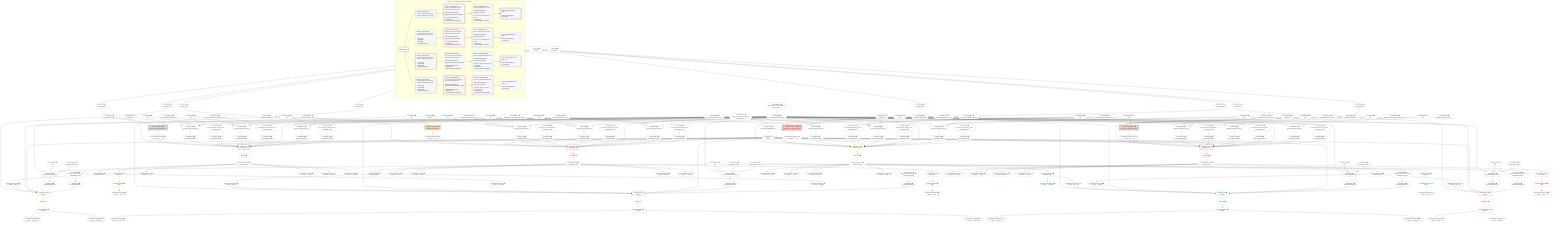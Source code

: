 %%{init: {'themeVariables': { 'fontSize': '12px'}}}%%
graph TD
    classDef path fill:#eee,stroke:#000,color:#000
    classDef plan fill:#fff,stroke-width:1px,color:#000
    classDef itemplan fill:#fff,stroke-width:2px,color:#000
    classDef unbatchedplan fill:#dff,stroke-width:1px,color:#000
    classDef sideeffectplan fill:#fcc,stroke-width:2px,color:#000
    classDef bucket fill:#f6f6f6,color:#000,stroke-width:2px,text-align:left


    %% plan dependencies
    Object196{{"Object[196∈0] ➊<br />ᐸ{reverse,orders,alias,codec}ᐳ"}}:::plan
    Lambda188{{"Lambda[188∈0] ➊<br />ᐸcalculateShouldReverseOrderᐳ"}}:::plan
    Constant193{{"Constant[193∈0] ➊<br />ᐸ[]ᐳ"}}:::plan
    Constant194{{"Constant[194∈0] ➊<br />ᐸsql.identifier(”people”)ᐳ"}}:::plan
    Constant195{{"Constant[195∈0] ➊<br />ᐸRecordCodec(people)ᐳ"}}:::plan
    Lambda188 & Constant193 & Constant194 & Constant195 --> Object196
    Object211{{"Object[211∈0] ➊<br />ᐸ{reverse,orders,alias,codec}ᐳ"}}:::plan
    Constant208{{"Constant[208∈0] ➊<br />ᐸ[]ᐳ"}}:::plan
    Constant209{{"Constant[209∈0] ➊<br />ᐸsql.identifier(”relational_items”)ᐳ"}}:::plan
    Constant210{{"Constant[210∈0] ➊<br />ᐸRecordCodec(relational_items)ᐳ"}}:::plan
    Lambda188 & Constant208 & Constant209 & Constant210 --> Object211
    Object228{{"Object[228∈0] ➊<br />ᐸ{reverse,orders,alias,codec}ᐳ"}}:::plan
    Constant225{{"Constant[225∈0] ➊<br />ᐸ[]ᐳ"}}:::plan
    Constant226{{"Constant[226∈0] ➊<br />ᐸsql.identifier(”relational_posts_title_lower”)ᐳ"}}:::plan
    Constant227{{"Constant[227∈0] ➊<br />ᐸCodec(text)ᐳ"}}:::plan
    Lambda188 & Constant225 & Constant226 & Constant227 --> Object228
    Object245{{"Object[245∈0] ➊<br />ᐸ{reverse,orders,alias,codec}ᐳ"}}:::plan
    Constant242{{"Constant[242∈0] ➊<br />ᐸ[]ᐳ"}}:::plan
    Constant243{{"Constant[243∈0] ➊<br />ᐸsql.identifier(”relational_posts”)ᐳ"}}:::plan
    Constant244{{"Constant[244∈0] ➊<br />ᐸRecordCodec(relational_posts)ᐳ"}}:::plan
    Lambda188 & Constant242 & Constant243 & Constant244 --> Object245
    Object260{{"Object[260∈0] ➊<br />ᐸ{reverse,orders,alias,codec}ᐳ"}}:::plan
    Constant257{{"Constant[257∈0] ➊<br />ᐸ[]ᐳ"}}:::plan
    Constant258{{"Constant[258∈0] ➊<br />ᐸsql.identifier(”people”)ᐳ"}}:::plan
    Lambda188 & Constant257 & Constant258 & Constant195 --> Object260
    Object275{{"Object[275∈0] ➊<br />ᐸ{reverse,orders,alias,codec}ᐳ"}}:::plan
    Constant272{{"Constant[272∈0] ➊<br />ᐸ[]ᐳ"}}:::plan
    Constant273{{"Constant[273∈0] ➊<br />ᐸsql.identifier(”relational_items”)ᐳ"}}:::plan
    Lambda188 & Constant272 & Constant273 & Constant210 --> Object275
    Object292{{"Object[292∈0] ➊<br />ᐸ{reverse,orders,alias,codec}ᐳ"}}:::plan
    Constant289{{"Constant[289∈0] ➊<br />ᐸ[]ᐳ"}}:::plan
    Constant290{{"Constant[290∈0] ➊<br />ᐸsql.identifier(”relational_posts_title_lower”)ᐳ"}}:::plan
    Lambda188 & Constant289 & Constant290 & Constant227 --> Object292
    Object309{{"Object[309∈0] ➊<br />ᐸ{reverse,orders,alias,codec}ᐳ"}}:::plan
    Constant306{{"Constant[306∈0] ➊<br />ᐸ[]ᐳ"}}:::plan
    Constant307{{"Constant[307∈0] ➊<br />ᐸsql.identifier(”relational_posts”)ᐳ"}}:::plan
    Lambda188 & Constant306 & Constant307 & Constant244 --> Object309
    Object324{{"Object[324∈0] ➊<br />ᐸ{reverse,orders,alias,codec}ᐳ"}}:::plan
    Constant321{{"Constant[321∈0] ➊<br />ᐸ[]ᐳ"}}:::plan
    Constant322{{"Constant[322∈0] ➊<br />ᐸsql.identifier(”people”)ᐳ"}}:::plan
    Lambda188 & Constant321 & Constant322 & Constant195 --> Object324
    Object339{{"Object[339∈0] ➊<br />ᐸ{reverse,orders,alias,codec}ᐳ"}}:::plan
    Constant336{{"Constant[336∈0] ➊<br />ᐸ[]ᐳ"}}:::plan
    Constant337{{"Constant[337∈0] ➊<br />ᐸsql.identifier(”relational_items”)ᐳ"}}:::plan
    Lambda188 & Constant336 & Constant337 & Constant210 --> Object339
    Object356{{"Object[356∈0] ➊<br />ᐸ{reverse,orders,alias,codec}ᐳ"}}:::plan
    Constant353{{"Constant[353∈0] ➊<br />ᐸ[]ᐳ"}}:::plan
    Constant354{{"Constant[354∈0] ➊<br />ᐸsql.identifier(”relational_posts_title_lower”)ᐳ"}}:::plan
    Lambda188 & Constant353 & Constant354 & Constant227 --> Object356
    Object373{{"Object[373∈0] ➊<br />ᐸ{reverse,orders,alias,codec}ᐳ"}}:::plan
    Constant370{{"Constant[370∈0] ➊<br />ᐸ[]ᐳ"}}:::plan
    Constant371{{"Constant[371∈0] ➊<br />ᐸsql.identifier(”relational_posts”)ᐳ"}}:::plan
    Lambda188 & Constant370 & Constant371 & Constant244 --> Object373
    Object388{{"Object[388∈0] ➊<br />ᐸ{reverse,orders,alias,codec}ᐳ"}}:::plan
    Constant385{{"Constant[385∈0] ➊<br />ᐸ[]ᐳ"}}:::plan
    Constant386{{"Constant[386∈0] ➊<br />ᐸsql.identifier(”people”)ᐳ"}}:::plan
    Lambda188 & Constant385 & Constant386 & Constant195 --> Object388
    Object403{{"Object[403∈0] ➊<br />ᐸ{reverse,orders,alias,codec}ᐳ"}}:::plan
    Constant400{{"Constant[400∈0] ➊<br />ᐸ[]ᐳ"}}:::plan
    Constant401{{"Constant[401∈0] ➊<br />ᐸsql.identifier(”relational_items”)ᐳ"}}:::plan
    Lambda188 & Constant400 & Constant401 & Constant210 --> Object403
    Object420{{"Object[420∈0] ➊<br />ᐸ{reverse,orders,alias,codec}ᐳ"}}:::plan
    Constant417{{"Constant[417∈0] ➊<br />ᐸ[]ᐳ"}}:::plan
    Constant418{{"Constant[418∈0] ➊<br />ᐸsql.identifier(”relational_posts_title_lower”)ᐳ"}}:::plan
    Lambda188 & Constant417 & Constant418 & Constant227 --> Object420
    Object437{{"Object[437∈0] ➊<br />ᐸ{reverse,orders,alias,codec}ᐳ"}}:::plan
    Constant434{{"Constant[434∈0] ➊<br />ᐸ[]ᐳ"}}:::plan
    Constant435{{"Constant[435∈0] ➊<br />ᐸsql.identifier(”relational_posts”)ᐳ"}}:::plan
    Lambda188 & Constant434 & Constant435 & Constant244 --> Object437
    Object14{{"Object[14∈0] ➊<br />ᐸ{pgSettings,withPgClient}ᐳ"}}:::plan
    Access12{{"Access[12∈0] ➊<br />ᐸ2.pgSettingsᐳ"}}:::plan
    Access13{{"Access[13∈0] ➊<br />ᐸ2.withPgClientᐳ"}}:::plan
    Access12 & Access13 --> Object14
    __Value2["__Value[2∈0] ➊<br />ᐸcontextᐳ"]:::plan
    __Value2 --> Access12
    __Value2 --> Access13
    Constant448{{"Constant[448∈0] ➊<br />ᐸ§{ first: null, last: null, cursorLower: null, cursorUpper: ᐳ"}}:::plan
    Constant448 --> Lambda188
    Lambda191{{"Lambda[191∈0] ➊<br />ᐸcalculateLimitAndOffsetSQLᐳ"}}:::plan
    Constant449{{"Constant[449∈0] ➊<br />ᐸ§{ first: null, last: null, cursorLower: null, cursorUpper: ᐳ"}}:::plan
    Constant449 --> Lambda191
    Access192{{"Access[192∈0] ➊<br />ᐸ191.0ᐳ"}}:::plan
    Lambda191 --> Access192
    Lambda197{{"Lambda[197∈0] ➊<br />ᐸcalculateOrderBySQLᐳ"}}:::plan
    Object196 --> Lambda197
    Lambda202{{"Lambda[202∈0] ➊<br />ᐸcalculateOrderBySQLᐳ"}}:::plan
    Constant450{{"Constant[450∈0] ➊<br />ᐸ§{ reverse: false, orders: [], alias: sql.identifier(”peopleᐳ"}}:::plan
    Constant450 --> Lambda202
    Lambda212{{"Lambda[212∈0] ➊<br />ᐸcalculateOrderBySQLᐳ"}}:::plan
    Object211 --> Lambda212
    Lambda217{{"Lambda[217∈0] ➊<br />ᐸcalculateOrderBySQLᐳ"}}:::plan
    Constant451{{"Constant[451∈0] ➊<br />ᐸ§{ reverse: false, orders: [], alias: sql.identifier(”relatiᐳ"}}:::plan
    Constant451 --> Lambda217
    Lambda229{{"Lambda[229∈0] ➊<br />ᐸcalculateOrderBySQLᐳ"}}:::plan
    Object228 --> Lambda229
    Lambda234{{"Lambda[234∈0] ➊<br />ᐸcalculateOrderBySQLᐳ"}}:::plan
    Constant452{{"Constant[452∈0] ➊<br />ᐸ§{ reverse: false, orders: [], alias: sql.identifier(”relatiᐳ"}}:::plan
    Constant452 --> Lambda234
    Lambda246{{"Lambda[246∈0] ➊<br />ᐸcalculateOrderBySQLᐳ"}}:::plan
    Object245 --> Lambda246
    Lambda251{{"Lambda[251∈0] ➊<br />ᐸcalculateOrderBySQLᐳ"}}:::plan
    Constant453{{"Constant[453∈0] ➊<br />ᐸ§{ reverse: false, orders: [], alias: sql.identifier(”relatiᐳ"}}:::plan
    Constant453 --> Lambda251
    Lambda261{{"Lambda[261∈0] ➊<br />ᐸcalculateOrderBySQLᐳ"}}:::plan
    Object260 --> Lambda261
    Lambda266{{"Lambda[266∈0] ➊<br />ᐸcalculateOrderBySQLᐳ"}}:::plan
    Constant454{{"Constant[454∈0] ➊<br />ᐸ§{ reverse: false, orders: [], alias: sql.identifier(”peopleᐳ"}}:::plan
    Constant454 --> Lambda266
    Lambda276{{"Lambda[276∈0] ➊<br />ᐸcalculateOrderBySQLᐳ"}}:::plan
    Object275 --> Lambda276
    Lambda281{{"Lambda[281∈0] ➊<br />ᐸcalculateOrderBySQLᐳ"}}:::plan
    Constant455{{"Constant[455∈0] ➊<br />ᐸ§{ reverse: false, orders: [], alias: sql.identifier(”relatiᐳ"}}:::plan
    Constant455 --> Lambda281
    Lambda293{{"Lambda[293∈0] ➊<br />ᐸcalculateOrderBySQLᐳ"}}:::plan
    Object292 --> Lambda293
    Lambda298{{"Lambda[298∈0] ➊<br />ᐸcalculateOrderBySQLᐳ"}}:::plan
    Constant456{{"Constant[456∈0] ➊<br />ᐸ§{ reverse: false, orders: [], alias: sql.identifier(”relatiᐳ"}}:::plan
    Constant456 --> Lambda298
    Lambda310{{"Lambda[310∈0] ➊<br />ᐸcalculateOrderBySQLᐳ"}}:::plan
    Object309 --> Lambda310
    Lambda315{{"Lambda[315∈0] ➊<br />ᐸcalculateOrderBySQLᐳ"}}:::plan
    Constant457{{"Constant[457∈0] ➊<br />ᐸ§{ reverse: false, orders: [], alias: sql.identifier(”relatiᐳ"}}:::plan
    Constant457 --> Lambda315
    Lambda325{{"Lambda[325∈0] ➊<br />ᐸcalculateOrderBySQLᐳ"}}:::plan
    Object324 --> Lambda325
    Lambda330{{"Lambda[330∈0] ➊<br />ᐸcalculateOrderBySQLᐳ"}}:::plan
    Constant458{{"Constant[458∈0] ➊<br />ᐸ§{ reverse: false, orders: [], alias: sql.identifier(”peopleᐳ"}}:::plan
    Constant458 --> Lambda330
    Lambda340{{"Lambda[340∈0] ➊<br />ᐸcalculateOrderBySQLᐳ"}}:::plan
    Object339 --> Lambda340
    Lambda345{{"Lambda[345∈0] ➊<br />ᐸcalculateOrderBySQLᐳ"}}:::plan
    Constant459{{"Constant[459∈0] ➊<br />ᐸ§{ reverse: false, orders: [], alias: sql.identifier(”relatiᐳ"}}:::plan
    Constant459 --> Lambda345
    Lambda357{{"Lambda[357∈0] ➊<br />ᐸcalculateOrderBySQLᐳ"}}:::plan
    Object356 --> Lambda357
    Lambda362{{"Lambda[362∈0] ➊<br />ᐸcalculateOrderBySQLᐳ"}}:::plan
    Constant460{{"Constant[460∈0] ➊<br />ᐸ§{ reverse: false, orders: [], alias: sql.identifier(”relatiᐳ"}}:::plan
    Constant460 --> Lambda362
    Lambda374{{"Lambda[374∈0] ➊<br />ᐸcalculateOrderBySQLᐳ"}}:::plan
    Object373 --> Lambda374
    Lambda379{{"Lambda[379∈0] ➊<br />ᐸcalculateOrderBySQLᐳ"}}:::plan
    Constant461{{"Constant[461∈0] ➊<br />ᐸ§{ reverse: false, orders: [], alias: sql.identifier(”relatiᐳ"}}:::plan
    Constant461 --> Lambda379
    Lambda389{{"Lambda[389∈0] ➊<br />ᐸcalculateOrderBySQLᐳ"}}:::plan
    Object388 --> Lambda389
    Lambda394{{"Lambda[394∈0] ➊<br />ᐸcalculateOrderBySQLᐳ"}}:::plan
    Constant462{{"Constant[462∈0] ➊<br />ᐸ§{ reverse: false, orders: [], alias: sql.identifier(”peopleᐳ"}}:::plan
    Constant462 --> Lambda394
    Lambda404{{"Lambda[404∈0] ➊<br />ᐸcalculateOrderBySQLᐳ"}}:::plan
    Object403 --> Lambda404
    Lambda409{{"Lambda[409∈0] ➊<br />ᐸcalculateOrderBySQLᐳ"}}:::plan
    Constant463{{"Constant[463∈0] ➊<br />ᐸ§{ reverse: false, orders: [], alias: sql.identifier(”relatiᐳ"}}:::plan
    Constant463 --> Lambda409
    Lambda421{{"Lambda[421∈0] ➊<br />ᐸcalculateOrderBySQLᐳ"}}:::plan
    Object420 --> Lambda421
    Lambda426{{"Lambda[426∈0] ➊<br />ᐸcalculateOrderBySQLᐳ"}}:::plan
    Constant464{{"Constant[464∈0] ➊<br />ᐸ§{ reverse: false, orders: [], alias: sql.identifier(”relatiᐳ"}}:::plan
    Constant464 --> Lambda426
    Lambda438{{"Lambda[438∈0] ➊<br />ᐸcalculateOrderBySQLᐳ"}}:::plan
    Object437 --> Lambda438
    Lambda443{{"Lambda[443∈0] ➊<br />ᐸcalculateOrderBySQLᐳ"}}:::plan
    Constant465{{"Constant[465∈0] ➊<br />ᐸ§{ reverse: false, orders: [], alias: sql.identifier(”relatiᐳ"}}:::plan
    Constant465 --> Lambda443
    __Value4["__Value[4∈0] ➊<br />ᐸrootValueᐳ"]:::plan
    Constant186{{"Constant[186∈0] ➊<br />ᐸnullᐳ"}}:::plan
    Constant444{{"Constant[444∈0] ➊<br />ᐸ4ᐳ"}}:::plan
    Constant445{{"Constant[445∈0] ➊<br />ᐸ'A description'ᐳ"}}:::plan
    Constant446{{"Constant[446∈0] ➊<br />ᐸ'A note'ᐳ"}}:::plan
    Constant447{{"Constant[447∈0] ➊<br />ᐸ3141592ᐳ"}}:::plan
    PgUpdateSingle11[["PgUpdateSingle[11∈1] ➊<br />ᐸrelational_posts(id;description)ᐳ"]]:::sideeffectplan
    Object14 & Constant444 & Constant445 --> PgUpdateSingle11
    PgSelect17[["PgSelect[17∈2] ➊<br />ᐸrelational_postsᐳ"]]:::plan
    PgClassExpression15{{"PgClassExpression[15∈2] ➊<br />ᐸ__relation...sts__.”id”ᐳ"}}:::plan
    Object14 & PgClassExpression15 & Access192 & Lambda212 & Lambda217 & Access192 & Lambda229 & Lambda234 & Lambda188 & Access192 & Lambda246 & Lambda251 --> PgSelect17
    PgUpdateSingle11 --> PgClassExpression15
    First21{{"First[21∈2] ➊"}}:::plan
    PgSelect17 --> First21
    PgSelectSingle22{{"PgSelectSingle[22∈2] ➊<br />ᐸrelational_postsᐳ"}}:::plan
    First21 --> PgSelectSingle22
    PgSelect45[["PgSelect[45∈3] ➊<br />ᐸpeopleᐳ"]]:::plan
    PgClassExpression44{{"PgClassExpression[44∈3] ➊<br />ᐸ__relation...author_id”ᐳ"}}:::plan
    Object14 & PgClassExpression44 & Lambda188 & Access192 & Lambda197 & Lambda202 --> PgSelect45
    PgClassExpression23{{"PgClassExpression[23∈3] ➊<br />ᐸ__relation...sts__.”id”ᐳ"}}:::plan
    PgSelectSingle22 --> PgClassExpression23
    PgClassExpression24{{"PgClassExpression[24∈3] ➊<br />ᐸ__relation...__.”title”ᐳ"}}:::plan
    PgSelectSingle22 --> PgClassExpression24
    PgClassExpression25{{"PgClassExpression[25∈3] ➊<br />ᐸ__relation...scription”ᐳ"}}:::plan
    PgSelectSingle22 --> PgClassExpression25
    PgClassExpression26{{"PgClassExpression[26∈3] ➊<br />ᐸ__relation...s__.”note”ᐳ"}}:::plan
    PgSelectSingle22 --> PgClassExpression26
    PgSelectSingle33{{"PgSelectSingle[33∈3] ➊<br />ᐸtextᐳ"}}:::plan
    RemapKeys235{{"RemapKeys[235∈3] ➊<br />ᐸ22:{”0”:6}ᐳ"}}:::plan
    RemapKeys235 --> PgSelectSingle33
    PgClassExpression34{{"PgClassExpression[34∈3] ➊<br />ᐸ__relation..._lower__.vᐳ"}}:::plan
    PgSelectSingle33 --> PgClassExpression34
    PgSelectSingle38{{"PgSelectSingle[38∈3] ➊<br />ᐸrelational_itemsᐳ"}}:::plan
    PgSelectSingle22 --> PgSelectSingle38
    PgClassExpression39{{"PgClassExpression[39∈3] ➊<br />ᐸ__relation..._archived”ᐳ"}}:::plan
    PgSelectSingle38 --> PgClassExpression39
    PgSelectSingle38 --> PgClassExpression44
    First47{{"First[47∈3] ➊"}}:::plan
    PgSelect45 --> First47
    PgSelectSingle48{{"PgSelectSingle[48∈3] ➊<br />ᐸpeopleᐳ"}}:::plan
    First47 --> PgSelectSingle48
    PgSelectSingle22 --> RemapKeys235
    PgClassExpression49{{"PgClassExpression[49∈4] ➊<br />ᐸ__people__.”person_id”ᐳ"}}:::plan
    PgSelectSingle48 --> PgClassExpression49
    PgClassExpression50{{"PgClassExpression[50∈4] ➊<br />ᐸ__people__.”username”ᐳ"}}:::plan
    PgSelectSingle48 --> PgClassExpression50
    PgUpdateSingle56[["PgUpdateSingle[56∈5] ➊<br />ᐸrelational_posts(id;note)ᐳ"]]:::sideeffectplan
    Object59{{"Object[59∈5] ➊<br />ᐸ{pgSettings,withPgClient}ᐳ"}}:::plan
    Object59 & Constant444 & Constant446 --> PgUpdateSingle56
    Access57{{"Access[57∈5] ➊<br />ᐸ2.pgSettingsᐳ"}}:::plan
    Access58{{"Access[58∈5] ➊<br />ᐸ2.withPgClientᐳ"}}:::plan
    Access57 & Access58 --> Object59
    __Value2 --> Access57
    __Value2 --> Access58
    PgSelect62[["PgSelect[62∈6] ➊<br />ᐸrelational_postsᐳ"]]:::plan
    PgClassExpression60{{"PgClassExpression[60∈6] ➊<br />ᐸ__relation...sts__.”id”ᐳ"}}:::plan
    Object59 & PgClassExpression60 & Access192 & Lambda276 & Lambda281 & Access192 & Lambda293 & Lambda298 & Lambda188 & Access192 & Lambda310 & Lambda315 --> PgSelect62
    PgUpdateSingle56 --> PgClassExpression60
    First66{{"First[66∈6] ➊"}}:::plan
    PgSelect62 --> First66
    PgSelectSingle67{{"PgSelectSingle[67∈6] ➊<br />ᐸrelational_postsᐳ"}}:::plan
    First66 --> PgSelectSingle67
    PgSelect90[["PgSelect[90∈7] ➊<br />ᐸpeopleᐳ"]]:::plan
    PgClassExpression89{{"PgClassExpression[89∈7] ➊<br />ᐸ__relation...author_id”ᐳ"}}:::plan
    Object59 & PgClassExpression89 & Lambda188 & Access192 & Lambda261 & Lambda266 --> PgSelect90
    PgClassExpression68{{"PgClassExpression[68∈7] ➊<br />ᐸ__relation...sts__.”id”ᐳ"}}:::plan
    PgSelectSingle67 --> PgClassExpression68
    PgClassExpression69{{"PgClassExpression[69∈7] ➊<br />ᐸ__relation...__.”title”ᐳ"}}:::plan
    PgSelectSingle67 --> PgClassExpression69
    PgClassExpression70{{"PgClassExpression[70∈7] ➊<br />ᐸ__relation...scription”ᐳ"}}:::plan
    PgSelectSingle67 --> PgClassExpression70
    PgClassExpression71{{"PgClassExpression[71∈7] ➊<br />ᐸ__relation...s__.”note”ᐳ"}}:::plan
    PgSelectSingle67 --> PgClassExpression71
    PgSelectSingle78{{"PgSelectSingle[78∈7] ➊<br />ᐸtextᐳ"}}:::plan
    RemapKeys299{{"RemapKeys[299∈7] ➊<br />ᐸ67:{”0”:6}ᐳ"}}:::plan
    RemapKeys299 --> PgSelectSingle78
    PgClassExpression79{{"PgClassExpression[79∈7] ➊<br />ᐸ__relation..._lower__.vᐳ"}}:::plan
    PgSelectSingle78 --> PgClassExpression79
    PgSelectSingle83{{"PgSelectSingle[83∈7] ➊<br />ᐸrelational_itemsᐳ"}}:::plan
    PgSelectSingle67 --> PgSelectSingle83
    PgClassExpression84{{"PgClassExpression[84∈7] ➊<br />ᐸ__relation..._archived”ᐳ"}}:::plan
    PgSelectSingle83 --> PgClassExpression84
    PgSelectSingle83 --> PgClassExpression89
    First92{{"First[92∈7] ➊"}}:::plan
    PgSelect90 --> First92
    PgSelectSingle93{{"PgSelectSingle[93∈7] ➊<br />ᐸpeopleᐳ"}}:::plan
    First92 --> PgSelectSingle93
    PgSelectSingle67 --> RemapKeys299
    PgClassExpression94{{"PgClassExpression[94∈8] ➊<br />ᐸ__people__.”person_id”ᐳ"}}:::plan
    PgSelectSingle93 --> PgClassExpression94
    PgClassExpression95{{"PgClassExpression[95∈8] ➊<br />ᐸ__people__.”username”ᐳ"}}:::plan
    PgSelectSingle93 --> PgClassExpression95
    PgUpdateSingle101[["PgUpdateSingle[101∈9] ➊<br />ᐸrelational_posts(id;description)ᐳ"]]:::sideeffectplan
    Object104{{"Object[104∈9] ➊<br />ᐸ{pgSettings,withPgClient}ᐳ"}}:::plan
    Object104 & Constant444 & Constant186 --> PgUpdateSingle101
    Access102{{"Access[102∈9] ➊<br />ᐸ2.pgSettingsᐳ"}}:::plan
    Access103{{"Access[103∈9] ➊<br />ᐸ2.withPgClientᐳ"}}:::plan
    Access102 & Access103 --> Object104
    __Value2 --> Access102
    __Value2 --> Access103
    PgSelect107[["PgSelect[107∈10] ➊<br />ᐸrelational_postsᐳ"]]:::plan
    PgClassExpression105{{"PgClassExpression[105∈10] ➊<br />ᐸ__relation...sts__.”id”ᐳ"}}:::plan
    Object104 & PgClassExpression105 & Access192 & Lambda340 & Lambda345 & Access192 & Lambda357 & Lambda362 & Lambda188 & Access192 & Lambda374 & Lambda379 --> PgSelect107
    PgUpdateSingle101 --> PgClassExpression105
    First111{{"First[111∈10] ➊"}}:::plan
    PgSelect107 --> First111
    PgSelectSingle112{{"PgSelectSingle[112∈10] ➊<br />ᐸrelational_postsᐳ"}}:::plan
    First111 --> PgSelectSingle112
    PgSelect135[["PgSelect[135∈11] ➊<br />ᐸpeopleᐳ"]]:::plan
    PgClassExpression134{{"PgClassExpression[134∈11] ➊<br />ᐸ__relation...author_id”ᐳ"}}:::plan
    Object104 & PgClassExpression134 & Lambda188 & Access192 & Lambda325 & Lambda330 --> PgSelect135
    PgClassExpression113{{"PgClassExpression[113∈11] ➊<br />ᐸ__relation...sts__.”id”ᐳ"}}:::plan
    PgSelectSingle112 --> PgClassExpression113
    PgClassExpression114{{"PgClassExpression[114∈11] ➊<br />ᐸ__relation...__.”title”ᐳ"}}:::plan
    PgSelectSingle112 --> PgClassExpression114
    PgClassExpression115{{"PgClassExpression[115∈11] ➊<br />ᐸ__relation...scription”ᐳ"}}:::plan
    PgSelectSingle112 --> PgClassExpression115
    PgClassExpression116{{"PgClassExpression[116∈11] ➊<br />ᐸ__relation...s__.”note”ᐳ"}}:::plan
    PgSelectSingle112 --> PgClassExpression116
    PgSelectSingle123{{"PgSelectSingle[123∈11] ➊<br />ᐸtextᐳ"}}:::plan
    RemapKeys363{{"RemapKeys[363∈11] ➊<br />ᐸ112:{”0”:6}ᐳ"}}:::plan
    RemapKeys363 --> PgSelectSingle123
    PgClassExpression124{{"PgClassExpression[124∈11] ➊<br />ᐸ__relation..._lower__.vᐳ"}}:::plan
    PgSelectSingle123 --> PgClassExpression124
    PgSelectSingle128{{"PgSelectSingle[128∈11] ➊<br />ᐸrelational_itemsᐳ"}}:::plan
    PgSelectSingle112 --> PgSelectSingle128
    PgClassExpression129{{"PgClassExpression[129∈11] ➊<br />ᐸ__relation..._archived”ᐳ"}}:::plan
    PgSelectSingle128 --> PgClassExpression129
    PgSelectSingle128 --> PgClassExpression134
    First137{{"First[137∈11] ➊"}}:::plan
    PgSelect135 --> First137
    PgSelectSingle138{{"PgSelectSingle[138∈11] ➊<br />ᐸpeopleᐳ"}}:::plan
    First137 --> PgSelectSingle138
    PgSelectSingle112 --> RemapKeys363
    PgClassExpression139{{"PgClassExpression[139∈12] ➊<br />ᐸ__people__.”person_id”ᐳ"}}:::plan
    PgSelectSingle138 --> PgClassExpression139
    PgClassExpression140{{"PgClassExpression[140∈12] ➊<br />ᐸ__people__.”username”ᐳ"}}:::plan
    PgSelectSingle138 --> PgClassExpression140
    PgUpdateSingle146[["PgUpdateSingle[146∈13] ➊<br />ᐸrelational_posts(id;description)ᐳ"]]:::sideeffectplan
    Object149{{"Object[149∈13] ➊<br />ᐸ{pgSettings,withPgClient}ᐳ"}}:::plan
    Object149 & Constant447 & Constant186 --> PgUpdateSingle146
    Access147{{"Access[147∈13] ➊<br />ᐸ2.pgSettingsᐳ"}}:::plan
    Access148{{"Access[148∈13] ➊<br />ᐸ2.withPgClientᐳ"}}:::plan
    Access147 & Access148 --> Object149
    __Value2 --> Access147
    __Value2 --> Access148
    PgSelect152[["PgSelect[152∈14] ➊<br />ᐸrelational_postsᐳ"]]:::plan
    PgClassExpression150{{"PgClassExpression[150∈14] ➊<br />ᐸ__relation...sts__.”id”ᐳ"}}:::plan
    Object149 & PgClassExpression150 & Access192 & Lambda404 & Lambda409 & Access192 & Lambda421 & Lambda426 & Lambda188 & Access192 & Lambda438 & Lambda443 --> PgSelect152
    PgUpdateSingle146 --> PgClassExpression150
    First156{{"First[156∈14] ➊"}}:::plan
    PgSelect152 --> First156
    PgSelectSingle157{{"PgSelectSingle[157∈14] ➊<br />ᐸrelational_postsᐳ"}}:::plan
    First156 --> PgSelectSingle157
    PgSelect180[["PgSelect[180∈15] ➊<br />ᐸpeopleᐳ"]]:::plan
    PgClassExpression179{{"PgClassExpression[179∈15] ➊<br />ᐸ__relation...author_id”ᐳ"}}:::plan
    Object149 & PgClassExpression179 & Lambda188 & Access192 & Lambda389 & Lambda394 --> PgSelect180
    PgClassExpression158{{"PgClassExpression[158∈15] ➊<br />ᐸ__relation...sts__.”id”ᐳ"}}:::plan
    PgSelectSingle157 --> PgClassExpression158
    PgClassExpression159{{"PgClassExpression[159∈15] ➊<br />ᐸ__relation...__.”title”ᐳ"}}:::plan
    PgSelectSingle157 --> PgClassExpression159
    PgClassExpression160{{"PgClassExpression[160∈15] ➊<br />ᐸ__relation...scription”ᐳ"}}:::plan
    PgSelectSingle157 --> PgClassExpression160
    PgClassExpression161{{"PgClassExpression[161∈15] ➊<br />ᐸ__relation...s__.”note”ᐳ"}}:::plan
    PgSelectSingle157 --> PgClassExpression161
    PgSelectSingle168{{"PgSelectSingle[168∈15] ➊<br />ᐸtextᐳ"}}:::plan
    RemapKeys427{{"RemapKeys[427∈15] ➊<br />ᐸ157:{”0”:6}ᐳ"}}:::plan
    RemapKeys427 --> PgSelectSingle168
    PgClassExpression169{{"PgClassExpression[169∈15] ➊<br />ᐸ__relation..._lower__.vᐳ"}}:::plan
    PgSelectSingle168 --> PgClassExpression169
    PgSelectSingle173{{"PgSelectSingle[173∈15] ➊<br />ᐸrelational_itemsᐳ"}}:::plan
    PgSelectSingle157 --> PgSelectSingle173
    PgClassExpression174{{"PgClassExpression[174∈15] ➊<br />ᐸ__relation..._archived”ᐳ"}}:::plan
    PgSelectSingle173 --> PgClassExpression174
    PgSelectSingle173 --> PgClassExpression179
    First182{{"First[182∈15] ➊"}}:::plan
    PgSelect180 --> First182
    PgSelectSingle183{{"PgSelectSingle[183∈15] ➊<br />ᐸpeopleᐳ"}}:::plan
    First182 --> PgSelectSingle183
    PgSelectSingle157 --> RemapKeys427
    PgClassExpression184{{"PgClassExpression[184∈16] ➊<br />ᐸ__people__.”person_id”ᐳ"}}:::plan
    PgSelectSingle183 --> PgClassExpression184
    PgClassExpression185{{"PgClassExpression[185∈16] ➊<br />ᐸ__people__.”username”ᐳ"}}:::plan
    PgSelectSingle183 --> PgClassExpression185

    %% define steps

    subgraph "Buckets for mutations/basics/update-relational-post"
    Bucket0("Bucket 0 (root)"):::bucket
    classDef bucket0 stroke:#696969
    class Bucket0,__Value2,__Value4,Access12,Access13,Object14,Constant186,Lambda188,Lambda191,Access192,Constant193,Constant194,Constant195,Object196,Lambda197,Lambda202,Constant208,Constant209,Constant210,Object211,Lambda212,Lambda217,Constant225,Constant226,Constant227,Object228,Lambda229,Lambda234,Constant242,Constant243,Constant244,Object245,Lambda246,Lambda251,Constant257,Constant258,Object260,Lambda261,Lambda266,Constant272,Constant273,Object275,Lambda276,Lambda281,Constant289,Constant290,Object292,Lambda293,Lambda298,Constant306,Constant307,Object309,Lambda310,Lambda315,Constant321,Constant322,Object324,Lambda325,Lambda330,Constant336,Constant337,Object339,Lambda340,Lambda345,Constant353,Constant354,Object356,Lambda357,Lambda362,Constant370,Constant371,Object373,Lambda374,Lambda379,Constant385,Constant386,Object388,Lambda389,Lambda394,Constant400,Constant401,Object403,Lambda404,Lambda409,Constant417,Constant418,Object420,Lambda421,Lambda426,Constant434,Constant435,Object437,Lambda438,Lambda443,Constant444,Constant445,Constant446,Constant447,Constant448,Constant449,Constant450,Constant451,Constant452,Constant453,Constant454,Constant455,Constant456,Constant457,Constant458,Constant459,Constant460,Constant461,Constant462,Constant463,Constant464,Constant465 bucket0
    Bucket1("Bucket 1 (mutationField)<br />Deps: 14, 444, 445, 192, 212, 217, 229, 234, 188, 246, 251, 197, 202"):::bucket
    classDef bucket1 stroke:#00bfff
    class Bucket1,PgUpdateSingle11 bucket1
    Bucket2("Bucket 2 (nullableBoundary)<br />Deps: 11, 14, 192, 212, 217, 229, 234, 188, 246, 251, 197, 202<br /><br />ROOT PgUpdateSingle{1}ᐸrelational_posts(id;description)ᐳ[11]<br />1: <br />ᐳ: PgClassExpression[15]<br />2: PgSelect[17]<br />ᐳ: First[21], PgSelectSingle[22]"):::bucket
    classDef bucket2 stroke:#7f007f
    class Bucket2,PgClassExpression15,PgSelect17,First21,PgSelectSingle22 bucket2
    Bucket3("Bucket 3 (nullableBoundary)<br />Deps: 22, 14, 188, 192, 197, 202<br /><br />ROOT PgSelectSingle{2}ᐸrelational_postsᐳ[22]<br />1: <br />ᐳ: 23, 24, 25, 26, 38, 235, 33, 34, 39, 44<br />2: PgSelect[45]<br />ᐳ: First[47], PgSelectSingle[48]"):::bucket
    classDef bucket3 stroke:#ffa500
    class Bucket3,PgClassExpression23,PgClassExpression24,PgClassExpression25,PgClassExpression26,PgSelectSingle33,PgClassExpression34,PgSelectSingle38,PgClassExpression39,PgClassExpression44,PgSelect45,First47,PgSelectSingle48,RemapKeys235 bucket3
    Bucket4("Bucket 4 (nullableBoundary)<br />Deps: 48<br /><br />ROOT PgSelectSingle{3}ᐸpeopleᐳ[48]"):::bucket
    classDef bucket4 stroke:#0000ff
    class Bucket4,PgClassExpression49,PgClassExpression50 bucket4
    Bucket5("Bucket 5 (mutationField)<br />Deps: 444, 446, 2, 192, 276, 281, 293, 298, 188, 310, 315, 261, 266<br /><br />1: Access[57]<br />2: Access[58]<br />3: Object[59]<br />4: PgUpdateSingle[56]"):::bucket
    classDef bucket5 stroke:#7fff00
    class Bucket5,PgUpdateSingle56,Access57,Access58,Object59 bucket5
    Bucket6("Bucket 6 (nullableBoundary)<br />Deps: 56, 59, 192, 276, 281, 293, 298, 188, 310, 315, 261, 266<br /><br />ROOT PgUpdateSingle{5}ᐸrelational_posts(id;note)ᐳ[56]<br />1: <br />ᐳ: PgClassExpression[60]<br />2: PgSelect[62]<br />ᐳ: First[66], PgSelectSingle[67]"):::bucket
    classDef bucket6 stroke:#ff1493
    class Bucket6,PgClassExpression60,PgSelect62,First66,PgSelectSingle67 bucket6
    Bucket7("Bucket 7 (nullableBoundary)<br />Deps: 67, 59, 188, 192, 261, 266<br /><br />ROOT PgSelectSingle{6}ᐸrelational_postsᐳ[67]<br />1: <br />ᐳ: 68, 69, 70, 71, 83, 299, 78, 79, 84, 89<br />2: PgSelect[90]<br />ᐳ: First[92], PgSelectSingle[93]"):::bucket
    classDef bucket7 stroke:#808000
    class Bucket7,PgClassExpression68,PgClassExpression69,PgClassExpression70,PgClassExpression71,PgSelectSingle78,PgClassExpression79,PgSelectSingle83,PgClassExpression84,PgClassExpression89,PgSelect90,First92,PgSelectSingle93,RemapKeys299 bucket7
    Bucket8("Bucket 8 (nullableBoundary)<br />Deps: 93<br /><br />ROOT PgSelectSingle{7}ᐸpeopleᐳ[93]"):::bucket
    classDef bucket8 stroke:#dda0dd
    class Bucket8,PgClassExpression94,PgClassExpression95 bucket8
    Bucket9("Bucket 9 (mutationField)<br />Deps: 444, 186, 2, 192, 340, 345, 357, 362, 188, 374, 379, 325, 330<br /><br />1: Access[102]<br />2: Access[103]<br />3: Object[104]<br />4: PgUpdateSingle[101]"):::bucket
    classDef bucket9 stroke:#ff0000
    class Bucket9,PgUpdateSingle101,Access102,Access103,Object104 bucket9
    Bucket10("Bucket 10 (nullableBoundary)<br />Deps: 101, 104, 192, 340, 345, 357, 362, 188, 374, 379, 325, 330<br /><br />ROOT PgUpdateSingle{9}ᐸrelational_posts(id;description)ᐳ[101]<br />1: <br />ᐳ: PgClassExpression[105]<br />2: PgSelect[107]<br />ᐳ: First[111], PgSelectSingle[112]"):::bucket
    classDef bucket10 stroke:#ffff00
    class Bucket10,PgClassExpression105,PgSelect107,First111,PgSelectSingle112 bucket10
    Bucket11("Bucket 11 (nullableBoundary)<br />Deps: 112, 104, 188, 192, 325, 330<br /><br />ROOT PgSelectSingle{10}ᐸrelational_postsᐳ[112]<br />1: <br />ᐳ: 113, 114, 115, 116, 128, 363, 123, 124, 129, 134<br />2: PgSelect[135]<br />ᐳ: First[137], PgSelectSingle[138]"):::bucket
    classDef bucket11 stroke:#00ffff
    class Bucket11,PgClassExpression113,PgClassExpression114,PgClassExpression115,PgClassExpression116,PgSelectSingle123,PgClassExpression124,PgSelectSingle128,PgClassExpression129,PgClassExpression134,PgSelect135,First137,PgSelectSingle138,RemapKeys363 bucket11
    Bucket12("Bucket 12 (nullableBoundary)<br />Deps: 138<br /><br />ROOT PgSelectSingle{11}ᐸpeopleᐳ[138]"):::bucket
    classDef bucket12 stroke:#4169e1
    class Bucket12,PgClassExpression139,PgClassExpression140 bucket12
    Bucket13("Bucket 13 (mutationField)<br />Deps: 447, 186, 2, 192, 404, 409, 421, 426, 188, 438, 443, 389, 394<br /><br />1: Access[147]<br />2: Access[148]<br />3: Object[149]<br />4: PgUpdateSingle[146]"):::bucket
    classDef bucket13 stroke:#3cb371
    class Bucket13,PgUpdateSingle146,Access147,Access148,Object149 bucket13
    Bucket14("Bucket 14 (nullableBoundary)<br />Deps: 146, 149, 192, 404, 409, 421, 426, 188, 438, 443, 389, 394<br /><br />ROOT PgUpdateSingle{13}ᐸrelational_posts(id;description)ᐳ[146]<br />1: <br />ᐳ: PgClassExpression[150]<br />2: PgSelect[152]<br />ᐳ: First[156], PgSelectSingle[157]"):::bucket
    classDef bucket14 stroke:#a52a2a
    class Bucket14,PgClassExpression150,PgSelect152,First156,PgSelectSingle157 bucket14
    Bucket15("Bucket 15 (nullableBoundary)<br />Deps: 157, 149, 188, 192, 389, 394<br /><br />ROOT PgSelectSingle{14}ᐸrelational_postsᐳ[157]<br />1: <br />ᐳ: 158, 159, 160, 161, 173, 427, 168, 169, 174, 179<br />2: PgSelect[180]<br />ᐳ: First[182], PgSelectSingle[183]"):::bucket
    classDef bucket15 stroke:#ff00ff
    class Bucket15,PgClassExpression158,PgClassExpression159,PgClassExpression160,PgClassExpression161,PgSelectSingle168,PgClassExpression169,PgSelectSingle173,PgClassExpression174,PgClassExpression179,PgSelect180,First182,PgSelectSingle183,RemapKeys427 bucket15
    Bucket16("Bucket 16 (nullableBoundary)<br />Deps: 183<br /><br />ROOT PgSelectSingle{15}ᐸpeopleᐳ[183]"):::bucket
    classDef bucket16 stroke:#f5deb3
    class Bucket16,PgClassExpression184,PgClassExpression185 bucket16
    Bucket0 --> Bucket1 & Bucket5 & Bucket9 & Bucket13
    Bucket1 --> Bucket2
    Bucket2 --> Bucket3
    Bucket3 --> Bucket4
    Bucket5 --> Bucket6
    Bucket6 --> Bucket7
    Bucket7 --> Bucket8
    Bucket9 --> Bucket10
    Bucket10 --> Bucket11
    Bucket11 --> Bucket12
    Bucket13 --> Bucket14
    Bucket14 --> Bucket15
    Bucket15 --> Bucket16
    end